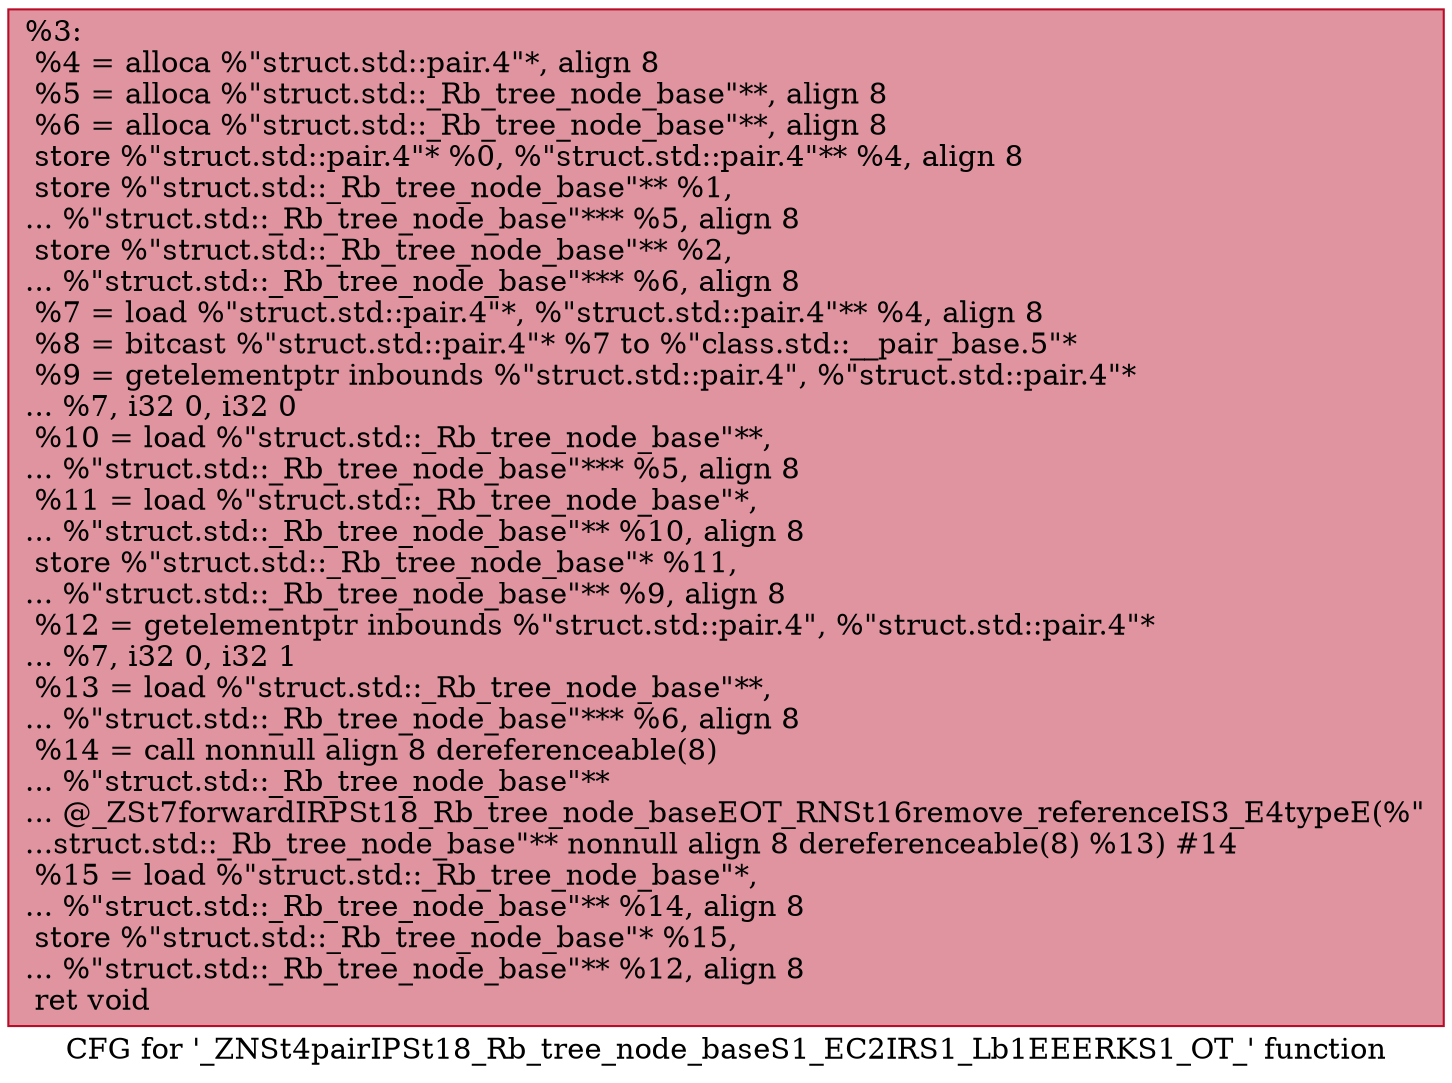 digraph "CFG for '_ZNSt4pairIPSt18_Rb_tree_node_baseS1_EC2IRS1_Lb1EEERKS1_OT_' function" {
	label="CFG for '_ZNSt4pairIPSt18_Rb_tree_node_baseS1_EC2IRS1_Lb1EEERKS1_OT_' function";

	Node0x557bfd505ef0 [shape=record,color="#b70d28ff", style=filled, fillcolor="#b70d2870",label="{%3:\l  %4 = alloca %\"struct.std::pair.4\"*, align 8\l  %5 = alloca %\"struct.std::_Rb_tree_node_base\"**, align 8\l  %6 = alloca %\"struct.std::_Rb_tree_node_base\"**, align 8\l  store %\"struct.std::pair.4\"* %0, %\"struct.std::pair.4\"** %4, align 8\l  store %\"struct.std::_Rb_tree_node_base\"** %1,\l... %\"struct.std::_Rb_tree_node_base\"*** %5, align 8\l  store %\"struct.std::_Rb_tree_node_base\"** %2,\l... %\"struct.std::_Rb_tree_node_base\"*** %6, align 8\l  %7 = load %\"struct.std::pair.4\"*, %\"struct.std::pair.4\"** %4, align 8\l  %8 = bitcast %\"struct.std::pair.4\"* %7 to %\"class.std::__pair_base.5\"*\l  %9 = getelementptr inbounds %\"struct.std::pair.4\", %\"struct.std::pair.4\"*\l... %7, i32 0, i32 0\l  %10 = load %\"struct.std::_Rb_tree_node_base\"**,\l... %\"struct.std::_Rb_tree_node_base\"*** %5, align 8\l  %11 = load %\"struct.std::_Rb_tree_node_base\"*,\l... %\"struct.std::_Rb_tree_node_base\"** %10, align 8\l  store %\"struct.std::_Rb_tree_node_base\"* %11,\l... %\"struct.std::_Rb_tree_node_base\"** %9, align 8\l  %12 = getelementptr inbounds %\"struct.std::pair.4\", %\"struct.std::pair.4\"*\l... %7, i32 0, i32 1\l  %13 = load %\"struct.std::_Rb_tree_node_base\"**,\l... %\"struct.std::_Rb_tree_node_base\"*** %6, align 8\l  %14 = call nonnull align 8 dereferenceable(8)\l... %\"struct.std::_Rb_tree_node_base\"**\l... @_ZSt7forwardIRPSt18_Rb_tree_node_baseEOT_RNSt16remove_referenceIS3_E4typeE(%\"\l...struct.std::_Rb_tree_node_base\"** nonnull align 8 dereferenceable(8) %13) #14\l  %15 = load %\"struct.std::_Rb_tree_node_base\"*,\l... %\"struct.std::_Rb_tree_node_base\"** %14, align 8\l  store %\"struct.std::_Rb_tree_node_base\"* %15,\l... %\"struct.std::_Rb_tree_node_base\"** %12, align 8\l  ret void\l}"];
}
